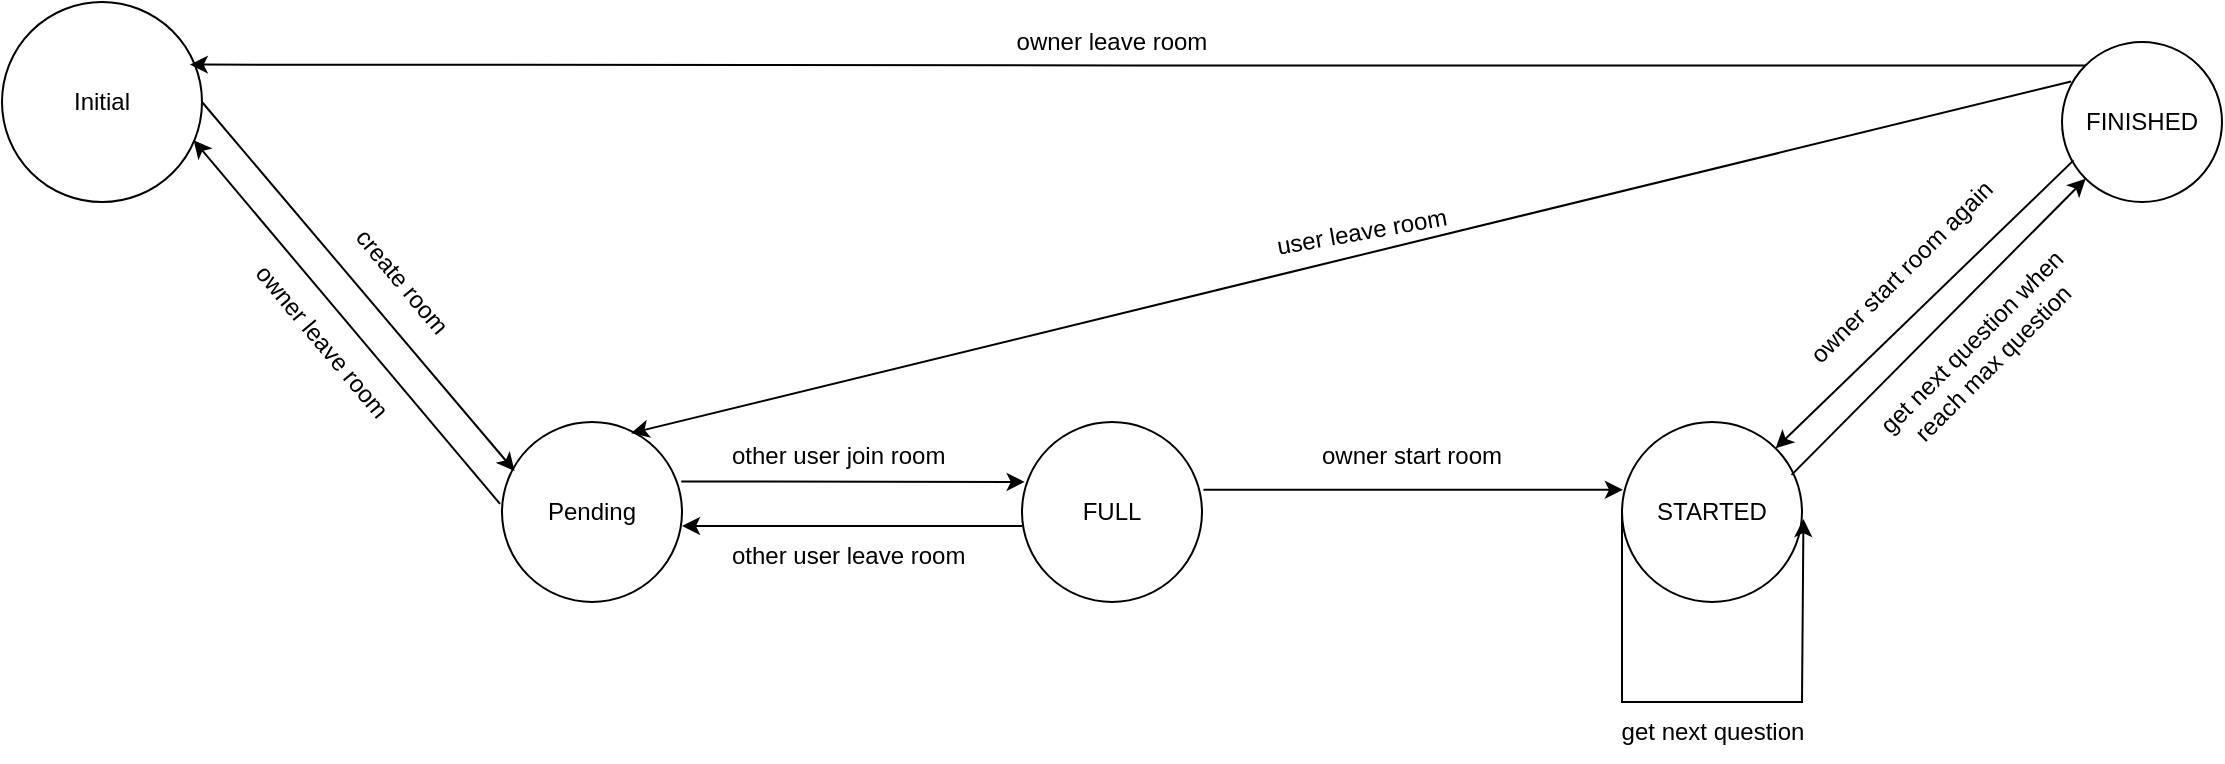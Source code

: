 <mxfile version="21.3.2" type="device">
  <diagram name="Page-1" id="3DIKzXTSYoJ7PkAsxvty">
    <mxGraphModel dx="1357" dy="830" grid="1" gridSize="10" guides="1" tooltips="1" connect="1" arrows="1" fold="1" page="1" pageScale="1" pageWidth="850" pageHeight="1100" math="0" shadow="0">
      <root>
        <mxCell id="0" />
        <mxCell id="1" parent="0" />
        <mxCell id="aQ3WHBYTqEkDXHbV2RrZ-1" value="Initial" style="ellipse;whiteSpace=wrap;html=1;aspect=fixed;" vertex="1" parent="1">
          <mxGeometry x="190" y="120" width="100" height="100" as="geometry" />
        </mxCell>
        <mxCell id="aQ3WHBYTqEkDXHbV2RrZ-2" value="Pending" style="ellipse;whiteSpace=wrap;html=1;aspect=fixed;" vertex="1" parent="1">
          <mxGeometry x="440" y="330" width="90" height="90" as="geometry" />
        </mxCell>
        <mxCell id="aQ3WHBYTqEkDXHbV2RrZ-3" value="" style="endArrow=classic;html=1;rounded=0;entryX=0.07;entryY=0.272;entryDx=0;entryDy=0;entryPerimeter=0;exitX=1;exitY=0.5;exitDx=0;exitDy=0;" edge="1" parent="1" source="aQ3WHBYTqEkDXHbV2RrZ-1" target="aQ3WHBYTqEkDXHbV2RrZ-2">
          <mxGeometry width="50" height="50" relative="1" as="geometry">
            <mxPoint x="300" y="250" as="sourcePoint" />
            <mxPoint x="350" y="200" as="targetPoint" />
          </mxGeometry>
        </mxCell>
        <mxCell id="aQ3WHBYTqEkDXHbV2RrZ-4" value="create room" style="text;html=1;strokeColor=none;fillColor=none;align=center;verticalAlign=middle;whiteSpace=wrap;rounded=0;rotation=50;" vertex="1" parent="1">
          <mxGeometry x="340" y="250.0" width="100" height="20" as="geometry" />
        </mxCell>
        <mxCell id="aQ3WHBYTqEkDXHbV2RrZ-5" value="" style="endArrow=classic;html=1;rounded=0;entryX=0.958;entryY=0.691;entryDx=0;entryDy=0;entryPerimeter=0;exitX=-0.011;exitY=0.455;exitDx=0;exitDy=0;exitPerimeter=0;" edge="1" parent="1" source="aQ3WHBYTqEkDXHbV2RrZ-2" target="aQ3WHBYTqEkDXHbV2RrZ-1">
          <mxGeometry width="50" height="50" relative="1" as="geometry">
            <mxPoint x="360" y="420" as="sourcePoint" />
            <mxPoint x="410" y="370" as="targetPoint" />
          </mxGeometry>
        </mxCell>
        <mxCell id="aQ3WHBYTqEkDXHbV2RrZ-6" value="owner leave room" style="text;html=1;strokeColor=none;fillColor=none;align=center;verticalAlign=middle;whiteSpace=wrap;rounded=0;rotation=50;" vertex="1" parent="1">
          <mxGeometry x="300" y="280" width="100" height="20" as="geometry" />
        </mxCell>
        <mxCell id="aQ3WHBYTqEkDXHbV2RrZ-8" value="FULL" style="ellipse;whiteSpace=wrap;html=1;aspect=fixed;" vertex="1" parent="1">
          <mxGeometry x="700" y="330" width="90" height="90" as="geometry" />
        </mxCell>
        <mxCell id="aQ3WHBYTqEkDXHbV2RrZ-9" value="" style="endArrow=classic;html=1;rounded=0;entryX=0.015;entryY=0.333;entryDx=0;entryDy=0;entryPerimeter=0;exitX=0.996;exitY=0.33;exitDx=0;exitDy=0;exitPerimeter=0;" edge="1" parent="1" source="aQ3WHBYTqEkDXHbV2RrZ-2" target="aQ3WHBYTqEkDXHbV2RrZ-8">
          <mxGeometry width="50" height="50" relative="1" as="geometry">
            <mxPoint x="550" y="350" as="sourcePoint" />
            <mxPoint x="600" y="300" as="targetPoint" />
          </mxGeometry>
        </mxCell>
        <mxCell id="aQ3WHBYTqEkDXHbV2RrZ-10" value="other user join room&amp;nbsp;" style="text;html=1;strokeColor=none;fillColor=none;align=center;verticalAlign=middle;whiteSpace=wrap;rounded=0;" vertex="1" parent="1">
          <mxGeometry x="550" y="340" width="120" height="13.33" as="geometry" />
        </mxCell>
        <mxCell id="aQ3WHBYTqEkDXHbV2RrZ-11" value="" style="endArrow=classic;html=1;rounded=0;" edge="1" parent="1">
          <mxGeometry width="50" height="50" relative="1" as="geometry">
            <mxPoint x="700" y="382" as="sourcePoint" />
            <mxPoint x="530" y="382" as="targetPoint" />
          </mxGeometry>
        </mxCell>
        <mxCell id="aQ3WHBYTqEkDXHbV2RrZ-12" value="other user leave room&amp;nbsp;" style="text;html=1;strokeColor=none;fillColor=none;align=center;verticalAlign=middle;whiteSpace=wrap;rounded=0;" vertex="1" parent="1">
          <mxGeometry x="550" y="390" width="130" height="13.33" as="geometry" />
        </mxCell>
        <mxCell id="aQ3WHBYTqEkDXHbV2RrZ-13" value="STARTED" style="ellipse;whiteSpace=wrap;html=1;aspect=fixed;" vertex="1" parent="1">
          <mxGeometry x="1000" y="330" width="90" height="90" as="geometry" />
        </mxCell>
        <mxCell id="aQ3WHBYTqEkDXHbV2RrZ-14" value="" style="endArrow=classic;html=1;rounded=0;entryX=0.005;entryY=0.377;entryDx=0;entryDy=0;entryPerimeter=0;exitX=1.008;exitY=0.377;exitDx=0;exitDy=0;exitPerimeter=0;" edge="1" parent="1" source="aQ3WHBYTqEkDXHbV2RrZ-8" target="aQ3WHBYTqEkDXHbV2RrZ-13">
          <mxGeometry width="50" height="50" relative="1" as="geometry">
            <mxPoint x="810" y="370" as="sourcePoint" />
            <mxPoint x="860" y="320" as="targetPoint" />
          </mxGeometry>
        </mxCell>
        <mxCell id="aQ3WHBYTqEkDXHbV2RrZ-15" value="owner start room" style="text;html=1;strokeColor=none;fillColor=none;align=center;verticalAlign=middle;whiteSpace=wrap;rounded=0;" vertex="1" parent="1">
          <mxGeometry x="840" y="335.66" width="110" height="22" as="geometry" />
        </mxCell>
        <mxCell id="aQ3WHBYTqEkDXHbV2RrZ-16" value="" style="endArrow=classic;html=1;rounded=0;exitX=0;exitY=0.5;exitDx=0;exitDy=0;entryX=1.008;entryY=0.539;entryDx=0;entryDy=0;entryPerimeter=0;" edge="1" parent="1" source="aQ3WHBYTqEkDXHbV2RrZ-13" target="aQ3WHBYTqEkDXHbV2RrZ-13">
          <mxGeometry width="50" height="50" relative="1" as="geometry">
            <mxPoint x="920" y="450" as="sourcePoint" />
            <mxPoint x="1090" y="470" as="targetPoint" />
            <Array as="points">
              <mxPoint x="1000" y="470" />
              <mxPoint x="1090" y="470" />
            </Array>
          </mxGeometry>
        </mxCell>
        <mxCell id="aQ3WHBYTqEkDXHbV2RrZ-17" value="get next question" style="text;html=1;strokeColor=none;fillColor=none;align=center;verticalAlign=middle;whiteSpace=wrap;rounded=0;" vertex="1" parent="1">
          <mxGeometry x="992.5" y="470" width="105" height="30" as="geometry" />
        </mxCell>
        <mxCell id="aQ3WHBYTqEkDXHbV2RrZ-26" style="edgeStyle=orthogonalEdgeStyle;rounded=0;orthogonalLoop=1;jettySize=auto;html=1;exitX=0;exitY=0;exitDx=0;exitDy=0;entryX=0.939;entryY=0.313;entryDx=0;entryDy=0;entryPerimeter=0;" edge="1" parent="1" source="aQ3WHBYTqEkDXHbV2RrZ-18" target="aQ3WHBYTqEkDXHbV2RrZ-1">
          <mxGeometry relative="1" as="geometry" />
        </mxCell>
        <mxCell id="aQ3WHBYTqEkDXHbV2RrZ-18" value="FINISHED" style="ellipse;whiteSpace=wrap;html=1;aspect=fixed;" vertex="1" parent="1">
          <mxGeometry x="1220" y="140" width="80" height="80" as="geometry" />
        </mxCell>
        <mxCell id="aQ3WHBYTqEkDXHbV2RrZ-19" value="" style="endArrow=classic;html=1;rounded=0;exitX=0.942;exitY=0.294;exitDx=0;exitDy=0;exitPerimeter=0;" edge="1" parent="1" source="aQ3WHBYTqEkDXHbV2RrZ-13" target="aQ3WHBYTqEkDXHbV2RrZ-18">
          <mxGeometry width="50" height="50" relative="1" as="geometry">
            <mxPoint x="1100" y="330" as="sourcePoint" />
            <mxPoint x="1150" y="280" as="targetPoint" />
          </mxGeometry>
        </mxCell>
        <mxCell id="aQ3WHBYTqEkDXHbV2RrZ-20" value="get next question when reach max question" style="text;html=1;strokeColor=none;fillColor=none;align=center;verticalAlign=middle;whiteSpace=wrap;rounded=0;rotation=-45;" vertex="1" parent="1">
          <mxGeometry x="1110" y="280" width="140" height="30" as="geometry" />
        </mxCell>
        <mxCell id="aQ3WHBYTqEkDXHbV2RrZ-22" value="" style="endArrow=classic;html=1;rounded=0;entryX=0.717;entryY=0.062;entryDx=0;entryDy=0;entryPerimeter=0;exitX=0.057;exitY=0.247;exitDx=0;exitDy=0;exitPerimeter=0;" edge="1" parent="1" source="aQ3WHBYTqEkDXHbV2RrZ-18" target="aQ3WHBYTqEkDXHbV2RrZ-2">
          <mxGeometry width="50" height="50" relative="1" as="geometry">
            <mxPoint x="1230" y="150" as="sourcePoint" />
            <mxPoint x="880" y="150" as="targetPoint" />
          </mxGeometry>
        </mxCell>
        <mxCell id="aQ3WHBYTqEkDXHbV2RrZ-23" value="user leave room" style="text;html=1;strokeColor=none;fillColor=none;align=center;verticalAlign=middle;whiteSpace=wrap;rounded=0;rotation=-10;" vertex="1" parent="1">
          <mxGeometry x="810" y="220" width="120" height="30" as="geometry" />
        </mxCell>
        <mxCell id="aQ3WHBYTqEkDXHbV2RrZ-24" value="" style="endArrow=classic;html=1;rounded=0;entryX=1;entryY=0;entryDx=0;entryDy=0;exitX=0.072;exitY=0.74;exitDx=0;exitDy=0;exitPerimeter=0;" edge="1" parent="1" source="aQ3WHBYTqEkDXHbV2RrZ-18" target="aQ3WHBYTqEkDXHbV2RrZ-13">
          <mxGeometry width="50" height="50" relative="1" as="geometry">
            <mxPoint x="1050" y="300" as="sourcePoint" />
            <mxPoint x="1100" y="250" as="targetPoint" />
          </mxGeometry>
        </mxCell>
        <mxCell id="aQ3WHBYTqEkDXHbV2RrZ-25" value="owner start room again" style="text;html=1;strokeColor=none;fillColor=none;align=center;verticalAlign=middle;whiteSpace=wrap;rounded=0;rotation=-45;" vertex="1" parent="1">
          <mxGeometry x="1070" y="240" width="140" height="30" as="geometry" />
        </mxCell>
        <mxCell id="aQ3WHBYTqEkDXHbV2RrZ-27" value="owner leave room" style="text;html=1;strokeColor=none;fillColor=none;align=center;verticalAlign=middle;whiteSpace=wrap;rounded=0;" vertex="1" parent="1">
          <mxGeometry x="630" y="120" width="230" height="40" as="geometry" />
        </mxCell>
      </root>
    </mxGraphModel>
  </diagram>
</mxfile>
